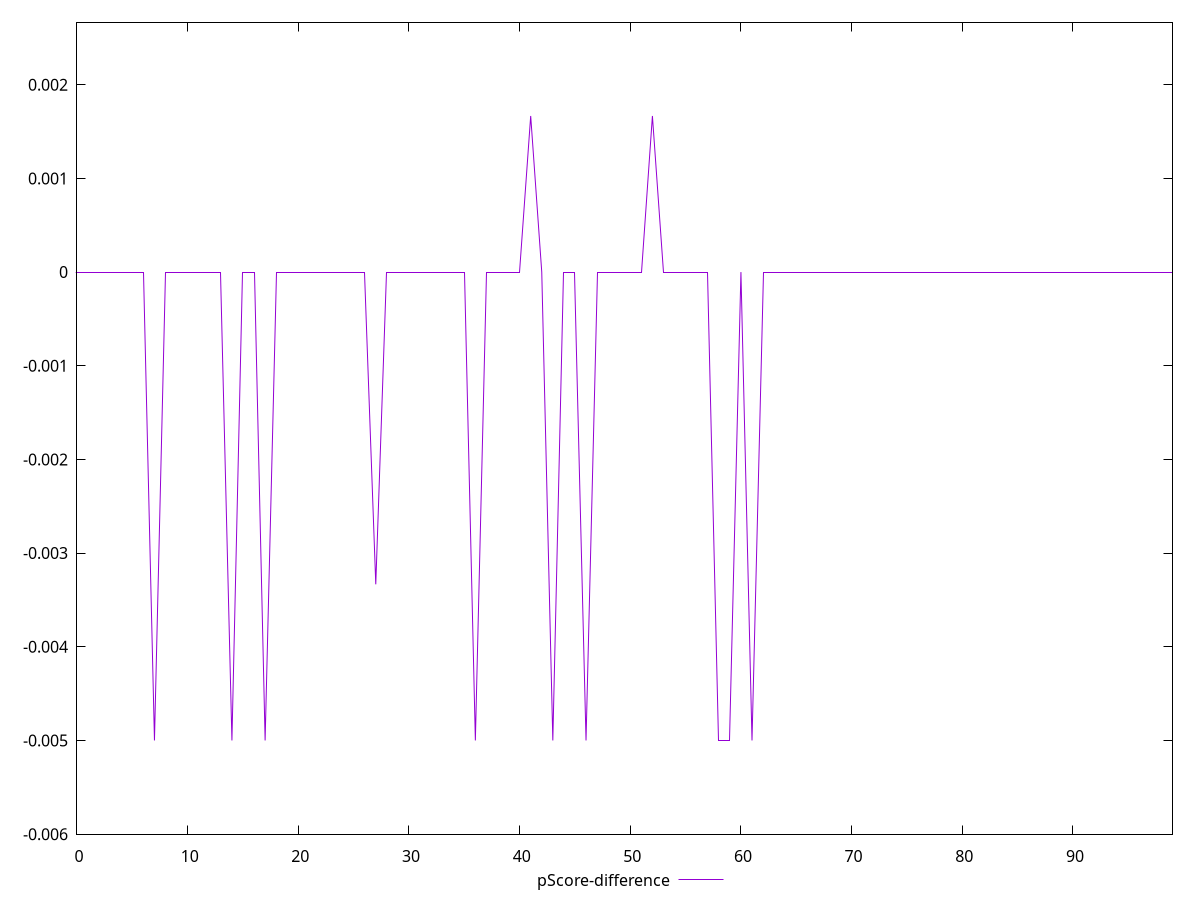 reset

$pScoreDifference <<EOF
0 0
1 0
2 0
3 0
4 0
5 0
6 0
7 -0.0050000000000000044
8 0
9 0
10 0
11 0
12 0
13 0
14 -0.0050000000000000044
15 0
16 0
17 -0.0050000000000000044
18 0
19 0
20 0
21 0
22 0
23 0
24 0
25 0
26 0
27 -0.0033333333333332993
28 0
29 0
30 0
31 0
32 0
33 0
34 0
35 0
36 -0.0050000000000000044
37 0
38 0
39 0
40 0
41 0.0016666666666667052
42 0
43 -0.0050000000000000044
44 0
45 0
46 -0.0050000000000000044
47 0
48 0
49 0
50 0
51 0
52 0.0016666666666667052
53 0
54 0
55 0
56 0
57 0
58 -0.0050000000000000044
59 -0.0050000000000000044
60 0
61 -0.0050000000000000044
62 0
63 0
64 0
65 0
66 0
67 0
68 0
69 0
70 0
71 0
72 0
73 0
74 0
75 0
76 0
77 0
78 0
79 0
80 0
81 0
82 0
83 0
84 0
85 0
86 0
87 0
88 0
89 0
90 0
91 0
92 0
93 0
94 0
95 0
96 0
97 0
98 0
99 0
EOF

set key outside below
set xrange [0:99]
set yrange [-0.0060000000000000045:0.002666666666666705]
set trange [-0.0060000000000000045:0.002666666666666705]
set terminal svg size 640, 500 enhanced background rgb 'white'
set output "report_00013_2021-02-09T12-04-24.940Z/unminified-css/samples/pages+cached/pScore-difference/values.svg"

plot $pScoreDifference title "pScore-difference" with line

reset
